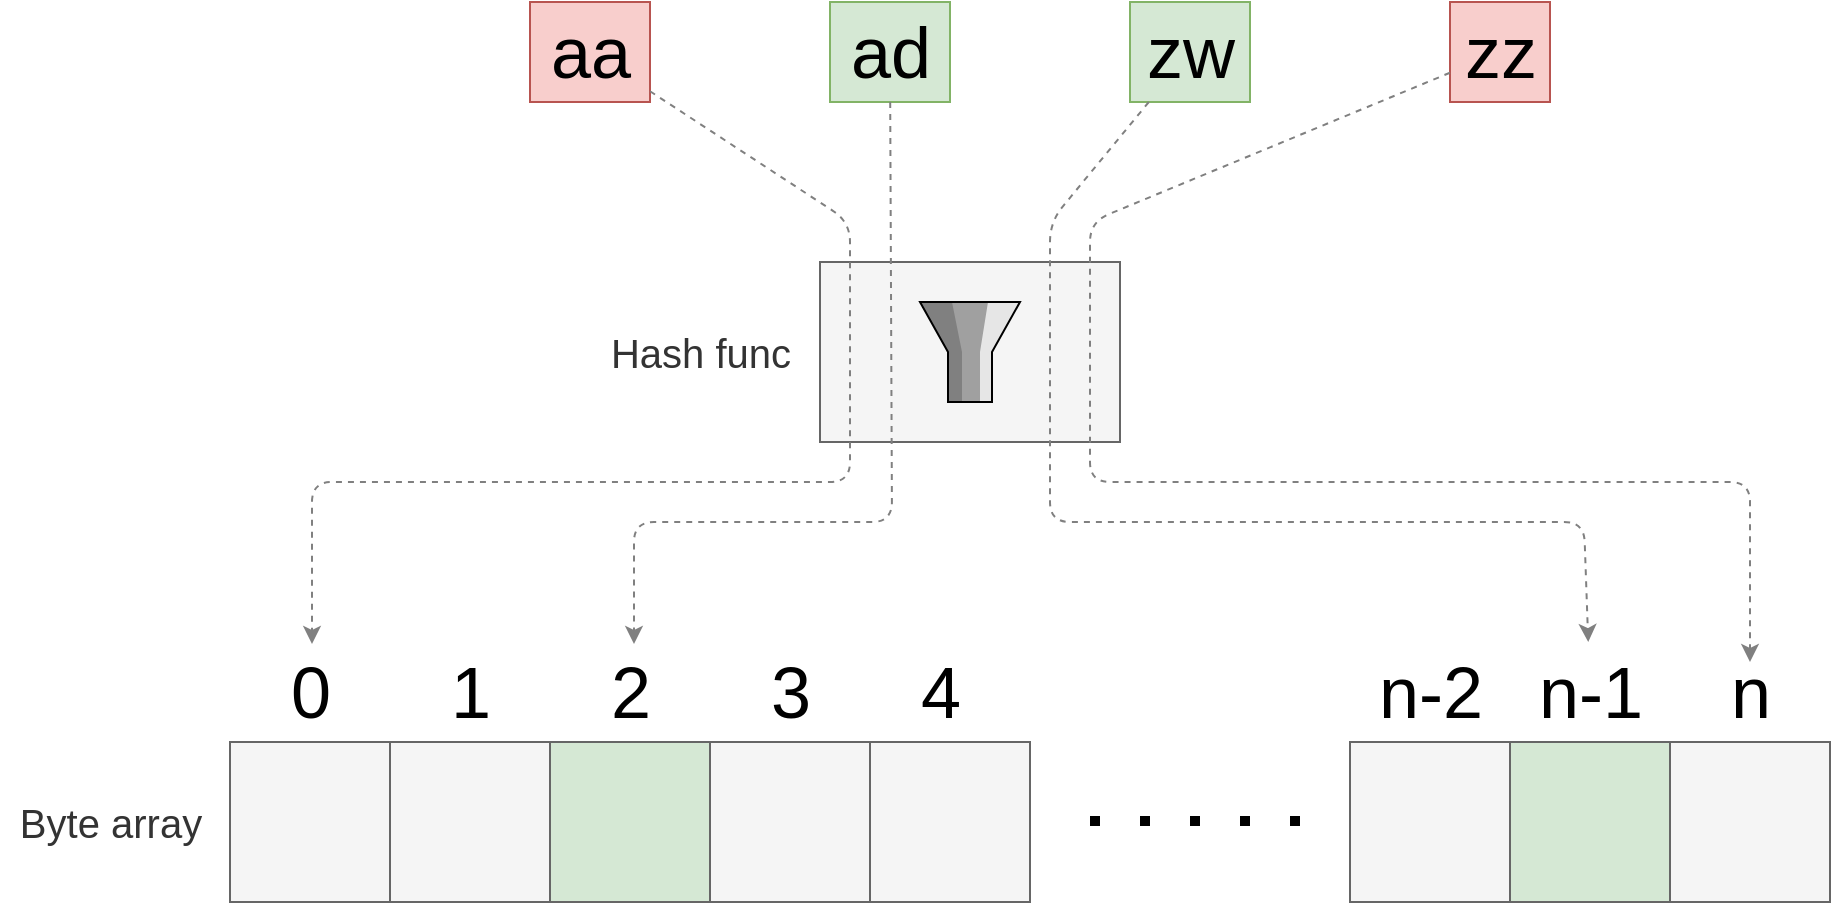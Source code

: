 <mxfile version="13.2.4" type="device" pages="2"><diagram id="_RszfDHIpvYpv4xtTWmd" name="Mapping"><mxGraphModel dx="1796" dy="1780" grid="1" gridSize="10" guides="1" tooltips="1" connect="1" arrows="1" fold="1" page="1" pageScale="1" pageWidth="850" pageHeight="1100" math="0" shadow="0"><root><mxCell id="0"/><mxCell id="1" parent="0"/><mxCell id="ihFKZvvaaXMwl6L5liKW-1" value="" style="whiteSpace=wrap;html=1;aspect=fixed;fillColor=#f5f5f5;strokeColor=#666666;fontColor=#333333;" vertex="1" parent="1"><mxGeometry x="70" y="330" width="80" height="80" as="geometry"/></mxCell><mxCell id="ihFKZvvaaXMwl6L5liKW-2" value="" style="whiteSpace=wrap;html=1;aspect=fixed;fillColor=#f5f5f5;strokeColor=#666666;fontColor=#333333;" vertex="1" parent="1"><mxGeometry x="150" y="330" width="80" height="80" as="geometry"/></mxCell><mxCell id="ihFKZvvaaXMwl6L5liKW-3" value="" style="whiteSpace=wrap;html=1;aspect=fixed;fillColor=#D5E8D4;strokeColor=#666666;fontColor=#333333;" vertex="1" parent="1"><mxGeometry x="230" y="330" width="80" height="80" as="geometry"/></mxCell><mxCell id="ihFKZvvaaXMwl6L5liKW-4" value="" style="whiteSpace=wrap;html=1;aspect=fixed;fillColor=#f5f5f5;strokeColor=#666666;fontColor=#333333;" vertex="1" parent="1"><mxGeometry x="310" y="330" width="80" height="80" as="geometry"/></mxCell><mxCell id="ihFKZvvaaXMwl6L5liKW-5" value="" style="whiteSpace=wrap;html=1;aspect=fixed;fillColor=#f5f5f5;strokeColor=#666666;fontColor=#333333;" vertex="1" parent="1"><mxGeometry x="390" y="330" width="80" height="80" as="geometry"/></mxCell><mxCell id="ihFKZvvaaXMwl6L5liKW-8" value="" style="whiteSpace=wrap;html=1;aspect=fixed;fillColor=#F5F5F5;strokeColor=#666666;fontColor=#333333;" vertex="1" parent="1"><mxGeometry x="630" y="330" width="80" height="80" as="geometry"/></mxCell><mxCell id="ihFKZvvaaXMwl6L5liKW-9" value="" style="whiteSpace=wrap;html=1;aspect=fixed;fillColor=#D5E8D4;strokeColor=#666666;fontColor=#333333;" vertex="1" parent="1"><mxGeometry x="710" y="330" width="80" height="80" as="geometry"/></mxCell><mxCell id="ihFKZvvaaXMwl6L5liKW-10" value="" style="whiteSpace=wrap;html=1;aspect=fixed;fillColor=#f5f5f5;strokeColor=#666666;fontColor=#333333;" vertex="1" parent="1"><mxGeometry x="790" y="330" width="80" height="80" as="geometry"/></mxCell><mxCell id="ihFKZvvaaXMwl6L5liKW-11" value="" style="endArrow=none;dashed=1;html=1;dashPattern=1 4;strokeWidth=5;" edge="1" parent="1"><mxGeometry width="50" height="50" relative="1" as="geometry"><mxPoint x="500" y="369.5" as="sourcePoint"/><mxPoint x="620" y="369.5" as="targetPoint"/></mxGeometry></mxCell><mxCell id="ihFKZvvaaXMwl6L5liKW-12" value="0" style="text;html=1;align=center;verticalAlign=middle;resizable=0;points=[];autosize=1;fontSize=36;" vertex="1" parent="1"><mxGeometry x="90" y="280" width="40" height="50" as="geometry"/></mxCell><mxCell id="ihFKZvvaaXMwl6L5liKW-13" value="1" style="text;html=1;align=center;verticalAlign=middle;resizable=0;points=[];autosize=1;fontSize=36;" vertex="1" parent="1"><mxGeometry x="170" y="280" width="40" height="50" as="geometry"/></mxCell><mxCell id="ihFKZvvaaXMwl6L5liKW-14" value="2" style="text;html=1;align=center;verticalAlign=middle;resizable=0;points=[];autosize=1;fontSize=36;" vertex="1" parent="1"><mxGeometry x="250" y="280" width="40" height="50" as="geometry"/></mxCell><mxCell id="ihFKZvvaaXMwl6L5liKW-15" value="3" style="text;html=1;align=center;verticalAlign=middle;resizable=0;points=[];autosize=1;fontSize=36;" vertex="1" parent="1"><mxGeometry x="330" y="280" width="40" height="50" as="geometry"/></mxCell><mxCell id="ihFKZvvaaXMwl6L5liKW-16" value="4" style="text;html=1;align=center;verticalAlign=middle;resizable=0;points=[];autosize=1;fontSize=36;" vertex="1" parent="1"><mxGeometry x="405" y="280" width="40" height="50" as="geometry"/></mxCell><mxCell id="ihFKZvvaaXMwl6L5liKW-17" value="n" style="text;html=1;align=center;verticalAlign=middle;resizable=0;points=[];autosize=1;fontSize=36;" vertex="1" parent="1"><mxGeometry x="810" y="280" width="40" height="50" as="geometry"/></mxCell><mxCell id="ihFKZvvaaXMwl6L5liKW-18" value="n-1" style="text;html=1;align=center;verticalAlign=middle;resizable=0;points=[];autosize=1;fontSize=36;" vertex="1" parent="1"><mxGeometry x="715" y="280" width="70" height="50" as="geometry"/></mxCell><mxCell id="ihFKZvvaaXMwl6L5liKW-19" value="n-2" style="text;html=1;align=center;verticalAlign=middle;resizable=0;points=[];autosize=1;fontSize=36;" vertex="1" parent="1"><mxGeometry x="635" y="280" width="70" height="50" as="geometry"/></mxCell><mxCell id="ihFKZvvaaXMwl6L5liKW-20" value="" style="strokeWidth=1;outlineConnect=0;dashed=0;align=center;fontSize=8;fillColor=#f5f5f5;verticalLabelPosition=bottom;verticalAlign=top;shape=mxgraph.eip.message_filter;strokeColor=#666666;fontColor=#333333;" vertex="1" parent="1"><mxGeometry x="365" y="90" width="150" height="90" as="geometry"/></mxCell><mxCell id="ihFKZvvaaXMwl6L5liKW-21" value="aa" style="text;html=1;align=center;verticalAlign=middle;resizable=0;points=[];autosize=1;fontSize=36;fillColor=#f8cecc;strokeColor=#b85450;" vertex="1" parent="1"><mxGeometry x="220" y="-40" width="60" height="50" as="geometry"/></mxCell><mxCell id="ihFKZvvaaXMwl6L5liKW-22" value="zz" style="text;html=1;align=center;verticalAlign=middle;resizable=0;points=[];autosize=1;fontSize=36;fillColor=#f8cecc;strokeColor=#b85450;" vertex="1" parent="1"><mxGeometry x="680" y="-40" width="50" height="50" as="geometry"/></mxCell><mxCell id="ihFKZvvaaXMwl6L5liKW-23" value="" style="endArrow=classic;html=1;dashed=1;strokeWidth=1;fontSize=36;entryX=0.525;entryY=0.02;entryDx=0;entryDy=0;entryPerimeter=0;strokeColor=#808080;" edge="1" parent="1" source="ihFKZvvaaXMwl6L5liKW-21" target="ihFKZvvaaXMwl6L5liKW-12"><mxGeometry width="50" height="50" relative="1" as="geometry"><mxPoint x="470" y="260" as="sourcePoint"/><mxPoint x="520" y="210" as="targetPoint"/><Array as="points"><mxPoint x="380" y="70"/><mxPoint x="380" y="200"/><mxPoint x="111" y="200"/></Array></mxGeometry></mxCell><mxCell id="ihFKZvvaaXMwl6L5liKW-24" value="" style="endArrow=classic;html=1;dashed=1;strokeWidth=1;fontSize=36;entryX=0.5;entryY=0.2;entryDx=0;entryDy=0;entryPerimeter=0;strokeColor=#808080;" edge="1" parent="1" source="ihFKZvvaaXMwl6L5liKW-22" target="ihFKZvvaaXMwl6L5liKW-17"><mxGeometry width="50" height="50" relative="1" as="geometry"><mxPoint x="404.118" y="20" as="sourcePoint"/><mxPoint x="121" y="291" as="targetPoint"/><Array as="points"><mxPoint x="500" y="70"/><mxPoint x="500" y="200"/><mxPoint x="830" y="200"/></Array></mxGeometry></mxCell><mxCell id="ihFKZvvaaXMwl6L5liKW-25" value="zw" style="text;html=1;align=center;verticalAlign=middle;resizable=0;points=[];autosize=1;fontSize=36;fillColor=#d5e8d4;strokeColor=#82b366;" vertex="1" parent="1"><mxGeometry x="520" y="-40" width="60" height="50" as="geometry"/></mxCell><mxCell id="ihFKZvvaaXMwl6L5liKW-26" value="ad" style="text;html=1;align=center;verticalAlign=middle;resizable=0;points=[];autosize=1;fontSize=36;fillColor=#d5e8d4;strokeColor=#82b366;" vertex="1" parent="1"><mxGeometry x="370" y="-40" width="60" height="50" as="geometry"/></mxCell><mxCell id="ihFKZvvaaXMwl6L5liKW-27" value="" style="endArrow=classic;html=1;dashed=1;strokeWidth=1;fontSize=36;entryX=0.55;entryY=0.02;entryDx=0;entryDy=0;entryPerimeter=0;strokeColor=#808080;" edge="1" parent="1" source="ihFKZvvaaXMwl6L5liKW-26" target="ihFKZvvaaXMwl6L5liKW-14"><mxGeometry width="50" height="50" relative="1" as="geometry"><mxPoint x="350" y="14.615" as="sourcePoint"/><mxPoint x="121" y="291" as="targetPoint"/><Array as="points"><mxPoint x="401" y="220"/><mxPoint x="272" y="220"/></Array></mxGeometry></mxCell><mxCell id="ihFKZvvaaXMwl6L5liKW-29" value="" style="endArrow=classic;html=1;dashed=1;strokeWidth=1;fontSize=36;strokeColor=#808080;" edge="1" parent="1" source="ihFKZvvaaXMwl6L5liKW-25" target="ihFKZvvaaXMwl6L5liKW-18"><mxGeometry width="50" height="50" relative="1" as="geometry"><mxPoint x="750" y="5.366" as="sourcePoint"/><mxPoint x="840" y="300" as="targetPoint"/><Array as="points"><mxPoint x="480" y="70"/><mxPoint x="480" y="220"/><mxPoint x="747" y="220"/></Array></mxGeometry></mxCell><mxCell id="ihFKZvvaaXMwl6L5liKW-30" value="Byte array" style="text;html=1;align=center;verticalAlign=middle;resizable=0;points=[];autosize=1;fontSize=20;fillColor=none;strokeColor=none;fontColor=#333333;" vertex="1" parent="1"><mxGeometry x="-45" y="355" width="110" height="30" as="geometry"/></mxCell><mxCell id="ihFKZvvaaXMwl6L5liKW-31" value="Hash func" style="text;html=1;align=center;verticalAlign=middle;resizable=0;points=[];autosize=1;fontSize=20;fillColor=none;strokeColor=none;fontColor=#333333;" vertex="1" parent="1"><mxGeometry x="250" y="120" width="110" height="30" as="geometry"/></mxCell></root></mxGraphModel></diagram><diagram name="CantorBitmap" id="Cjq8g9d1r8_xzvqPWD-P"><mxGraphModel dx="2111" dy="2007" grid="1" gridSize="10" guides="1" tooltips="1" connect="1" arrows="1" fold="1" page="1" pageScale="1" pageWidth="850" pageHeight="1100" math="0" shadow="0"><root><mxCell id="M5_kCVAhkV6aoLqixTUL-0"/><mxCell id="M5_kCVAhkV6aoLqixTUL-1" parent="M5_kCVAhkV6aoLqixTUL-0"/><mxCell id="M5_kCVAhkV6aoLqixTUL-2" value="" style="whiteSpace=wrap;html=1;aspect=fixed;fillColor=#f5f5f5;strokeColor=#666666;fontColor=#333333;" vertex="1" parent="M5_kCVAhkV6aoLqixTUL-1"><mxGeometry x="70" y="330" width="80" height="80" as="geometry"/></mxCell><mxCell id="M5_kCVAhkV6aoLqixTUL-3" value="" style="whiteSpace=wrap;html=1;aspect=fixed;fillColor=#f5f5f5;strokeColor=#666666;fontColor=#333333;" vertex="1" parent="M5_kCVAhkV6aoLqixTUL-1"><mxGeometry x="150" y="330" width="80" height="80" as="geometry"/></mxCell><mxCell id="M5_kCVAhkV6aoLqixTUL-4" value="" style="whiteSpace=wrap;html=1;aspect=fixed;fillColor=#f5f5f5;strokeColor=#666666;fontColor=#333333;" vertex="1" parent="M5_kCVAhkV6aoLqixTUL-1"><mxGeometry x="230" y="330" width="80" height="80" as="geometry"/></mxCell><mxCell id="M5_kCVAhkV6aoLqixTUL-5" value="" style="whiteSpace=wrap;html=1;aspect=fixed;fillColor=#f5f5f5;strokeColor=#666666;fontColor=#333333;" vertex="1" parent="M5_kCVAhkV6aoLqixTUL-1"><mxGeometry x="310" y="330" width="80" height="80" as="geometry"/></mxCell><mxCell id="M5_kCVAhkV6aoLqixTUL-6" value="" style="whiteSpace=wrap;html=1;aspect=fixed;fillColor=#f5f5f5;strokeColor=#666666;fontColor=#333333;" vertex="1" parent="M5_kCVAhkV6aoLqixTUL-1"><mxGeometry x="390" y="330" width="80" height="80" as="geometry"/></mxCell><mxCell id="M5_kCVAhkV6aoLqixTUL-7" value="" style="whiteSpace=wrap;html=1;aspect=fixed;fillColor=#F5F5F5;strokeColor=#666666;fontColor=#333333;" vertex="1" parent="M5_kCVAhkV6aoLqixTUL-1"><mxGeometry x="1240" y="330" width="80" height="80" as="geometry"/></mxCell><mxCell id="M5_kCVAhkV6aoLqixTUL-8" value="" style="whiteSpace=wrap;html=1;aspect=fixed;fillColor=#f5f5f5;strokeColor=#666666;fontColor=#333333;" vertex="1" parent="M5_kCVAhkV6aoLqixTUL-1"><mxGeometry x="1320" y="330" width="80" height="80" as="geometry"/></mxCell><mxCell id="M5_kCVAhkV6aoLqixTUL-9" value="" style="whiteSpace=wrap;html=1;aspect=fixed;fillColor=#f5f5f5;strokeColor=#666666;fontColor=#333333;" vertex="1" parent="M5_kCVAhkV6aoLqixTUL-1"><mxGeometry x="1400" y="330" width="80" height="80" as="geometry"/></mxCell><mxCell id="M5_kCVAhkV6aoLqixTUL-10" value="" style="endArrow=none;dashed=1;html=1;dashPattern=1 4;strokeWidth=5;" edge="1" parent="M5_kCVAhkV6aoLqixTUL-1"><mxGeometry width="50" height="50" relative="1" as="geometry"><mxPoint x="890" y="369.33" as="sourcePoint"/><mxPoint x="1010" y="369.33" as="targetPoint"/></mxGeometry></mxCell><mxCell id="M5_kCVAhkV6aoLqixTUL-11" value="0" style="text;html=1;align=center;verticalAlign=middle;resizable=0;points=[];autosize=1;fontSize=24;" vertex="1" parent="M5_kCVAhkV6aoLqixTUL-1"><mxGeometry x="95" y="290" width="30" height="30" as="geometry"/></mxCell><mxCell id="M5_kCVAhkV6aoLqixTUL-12" value="1" style="text;html=1;align=center;verticalAlign=middle;resizable=0;points=[];autosize=1;fontSize=24;" vertex="1" parent="M5_kCVAhkV6aoLqixTUL-1"><mxGeometry x="175" y="290" width="30" height="30" as="geometry"/></mxCell><mxCell id="M5_kCVAhkV6aoLqixTUL-13" value="2" style="text;html=1;align=center;verticalAlign=middle;resizable=0;points=[];autosize=1;fontSize=24;" vertex="1" parent="M5_kCVAhkV6aoLqixTUL-1"><mxGeometry x="255" y="290" width="30" height="30" as="geometry"/></mxCell><mxCell id="M5_kCVAhkV6aoLqixTUL-14" value="3" style="text;html=1;align=center;verticalAlign=middle;resizable=0;points=[];autosize=1;fontSize=24;" vertex="1" parent="M5_kCVAhkV6aoLqixTUL-1"><mxGeometry x="335" y="290" width="30" height="30" as="geometry"/></mxCell><mxCell id="M5_kCVAhkV6aoLqixTUL-15" value="4" style="text;html=1;align=center;verticalAlign=middle;resizable=0;points=[];autosize=1;fontSize=24;" vertex="1" parent="M5_kCVAhkV6aoLqixTUL-1"><mxGeometry x="410" y="290" width="30" height="30" as="geometry"/></mxCell><mxCell id="M5_kCVAhkV6aoLqixTUL-16" value="1303" style="text;html=1;align=center;verticalAlign=middle;resizable=0;points=[];autosize=1;fontSize=24;" vertex="1" parent="M5_kCVAhkV6aoLqixTUL-1"><mxGeometry x="1405" y="290" width="70" height="30" as="geometry"/></mxCell><mxCell id="M5_kCVAhkV6aoLqixTUL-17" value="1302" style="text;html=1;align=center;verticalAlign=middle;resizable=0;points=[];autosize=1;fontSize=24;" vertex="1" parent="M5_kCVAhkV6aoLqixTUL-1"><mxGeometry x="1325" y="290" width="70" height="30" as="geometry"/></mxCell><mxCell id="M5_kCVAhkV6aoLqixTUL-18" value="1301" style="text;html=1;align=center;verticalAlign=middle;resizable=0;points=[];autosize=1;fontSize=24;" vertex="1" parent="M5_kCVAhkV6aoLqixTUL-1"><mxGeometry x="1245" y="290" width="70" height="30" as="geometry"/></mxCell><mxCell id="M5_kCVAhkV6aoLqixTUL-19" value="" style="strokeWidth=1;outlineConnect=0;dashed=0;align=center;fontSize=8;fillColor=#f5f5f5;verticalLabelPosition=bottom;verticalAlign=top;shape=mxgraph.eip.message_filter;strokeColor=#666666;fontColor=#333333;" vertex="1" parent="M5_kCVAhkV6aoLqixTUL-1"><mxGeometry x="730" y="100" width="150" height="90" as="geometry"/></mxCell><mxCell id="M5_kCVAhkV6aoLqixTUL-20" value="aa" style="text;html=1;align=center;verticalAlign=middle;resizable=0;points=[];autosize=1;fontSize=36;fillColor=#f8cecc;strokeColor=#b85450;" vertex="1" parent="M5_kCVAhkV6aoLqixTUL-1"><mxGeometry x="585" y="-30" width="60" height="50" as="geometry"/></mxCell><mxCell id="M5_kCVAhkV6aoLqixTUL-21" value="zz" style="text;html=1;align=center;verticalAlign=middle;resizable=0;points=[];autosize=1;fontSize=36;fillColor=#f8cecc;strokeColor=#b85450;" vertex="1" parent="M5_kCVAhkV6aoLqixTUL-1"><mxGeometry x="990" y="-30" width="50" height="50" as="geometry"/></mxCell><mxCell id="M5_kCVAhkV6aoLqixTUL-22" value="" style="endArrow=classic;html=1;dashed=1;strokeWidth=1;fontSize=36;entryX=0.525;entryY=0.02;entryDx=0;entryDy=0;entryPerimeter=0;strokeColor=#808080;" edge="1" parent="M5_kCVAhkV6aoLqixTUL-1" source="M5_kCVAhkV6aoLqixTUL-20" target="M5_kCVAhkV6aoLqixTUL-11"><mxGeometry width="50" height="50" relative="1" as="geometry"><mxPoint x="470" y="260" as="sourcePoint"/><mxPoint x="520" y="210" as="targetPoint"/><Array as="points"><mxPoint x="740" y="80"/><mxPoint x="740" y="220"/><mxPoint x="111" y="220"/></Array></mxGeometry></mxCell><mxCell id="M5_kCVAhkV6aoLqixTUL-23" value="" style="endArrow=classic;html=1;dashed=1;strokeWidth=1;fontSize=36;strokeColor=#808080;" edge="1" parent="M5_kCVAhkV6aoLqixTUL-1" source="M5_kCVAhkV6aoLqixTUL-21" target="M5_kCVAhkV6aoLqixTUL-48"><mxGeometry width="50" height="50" relative="1" as="geometry"><mxPoint x="404.118" y="20" as="sourcePoint"/><mxPoint x="121" y="291" as="targetPoint"/><Array as="points"><mxPoint x="870" y="70"/><mxPoint x="870" y="210"/></Array></mxGeometry></mxCell><mxCell id="M5_kCVAhkV6aoLqixTUL-24" value="zw" style="text;html=1;align=center;verticalAlign=middle;resizable=0;points=[];autosize=1;fontSize=36;fillColor=#d5e8d4;strokeColor=#82b366;" vertex="1" parent="M5_kCVAhkV6aoLqixTUL-1"><mxGeometry x="850" y="-30" width="60" height="50" as="geometry"/></mxCell><mxCell id="M5_kCVAhkV6aoLqixTUL-25" value="ad" style="text;html=1;align=center;verticalAlign=middle;resizable=0;points=[];autosize=1;fontSize=36;fillColor=#d5e8d4;strokeColor=#82b366;" vertex="1" parent="M5_kCVAhkV6aoLqixTUL-1"><mxGeometry x="735" y="-30" width="60" height="50" as="geometry"/></mxCell><mxCell id="M5_kCVAhkV6aoLqixTUL-26" value="" style="endArrow=classic;html=1;dashed=1;strokeWidth=1;fontSize=36;entryX=0.411;entryY=-0.078;entryDx=0;entryDy=0;entryPerimeter=0;strokeColor=#808080;" edge="1" parent="M5_kCVAhkV6aoLqixTUL-1" source="M5_kCVAhkV6aoLqixTUL-25" target="M5_kCVAhkV6aoLqixTUL-39"><mxGeometry width="50" height="50" relative="1" as="geometry"><mxPoint x="350" y="14.615" as="sourcePoint"/><mxPoint x="121" y="291" as="targetPoint"/><Array as="points"><mxPoint x="765" y="240"/></Array></mxGeometry></mxCell><mxCell id="M5_kCVAhkV6aoLqixTUL-27" value="" style="endArrow=classic;html=1;dashed=1;strokeWidth=1;fontSize=36;strokeColor=#808080;" edge="1" parent="M5_kCVAhkV6aoLqixTUL-1" source="M5_kCVAhkV6aoLqixTUL-24" target="M5_kCVAhkV6aoLqixTUL-45"><mxGeometry width="50" height="50" relative="1" as="geometry"><mxPoint x="750" y="5.366" as="sourcePoint"/><mxPoint x="840" y="300" as="targetPoint"/><Array as="points"><mxPoint x="840" y="80"/><mxPoint x="840" y="230"/></Array></mxGeometry></mxCell><mxCell id="M5_kCVAhkV6aoLqixTUL-28" value="Bitmap" style="text;html=1;align=center;verticalAlign=middle;resizable=0;points=[];autosize=1;fontSize=20;fillColor=none;strokeColor=none;fontColor=#333333;" vertex="1" parent="M5_kCVAhkV6aoLqixTUL-1"><mxGeometry x="-30" y="355" width="80" height="30" as="geometry"/></mxCell><mxCell id="M5_kCVAhkV6aoLqixTUL-29" value="Cantor Pairing&lt;br&gt;PHF" style="text;html=1;align=right;verticalAlign=middle;resizable=0;points=[];autosize=1;fontSize=20;fillColor=none;strokeColor=none;fontColor=#333333;" vertex="1" parent="M5_kCVAhkV6aoLqixTUL-1"><mxGeometry x="575" y="120" width="140" height="50" as="geometry"/></mxCell><mxCell id="M5_kCVAhkV6aoLqixTUL-30" value="" style="whiteSpace=wrap;html=1;aspect=fixed;fillColor=#f5f5f5;strokeColor=#666666;fontColor=#333333;" vertex="1" parent="M5_kCVAhkV6aoLqixTUL-1"><mxGeometry x="470" y="330" width="80" height="80" as="geometry"/></mxCell><mxCell id="M5_kCVAhkV6aoLqixTUL-31" value="" style="whiteSpace=wrap;html=1;aspect=fixed;fillColor=#f5f5f5;strokeColor=#666666;fontColor=#333333;" vertex="1" parent="M5_kCVAhkV6aoLqixTUL-1"><mxGeometry x="550" y="330" width="80" height="80" as="geometry"/></mxCell><mxCell id="M5_kCVAhkV6aoLqixTUL-32" value="" style="whiteSpace=wrap;html=1;aspect=fixed;fillColor=#f5f5f5;strokeColor=#666666;fontColor=#333333;" vertex="1" parent="M5_kCVAhkV6aoLqixTUL-1"><mxGeometry x="630" y="330" width="80" height="80" as="geometry"/></mxCell><mxCell id="M5_kCVAhkV6aoLqixTUL-33" value="" style="whiteSpace=wrap;html=1;aspect=fixed;fillColor=#f5f5f5;strokeColor=#666666;fontColor=#333333;" vertex="1" parent="M5_kCVAhkV6aoLqixTUL-1"><mxGeometry x="710" y="330" width="80" height="80" as="geometry"/></mxCell><mxCell id="M5_kCVAhkV6aoLqixTUL-34" value="" style="whiteSpace=wrap;html=1;aspect=fixed;fillColor=#D5E8D4;strokeColor=#666666;fontColor=#333333;" vertex="1" parent="M5_kCVAhkV6aoLqixTUL-1"><mxGeometry x="790" y="330" width="80" height="80" as="geometry"/></mxCell><mxCell id="M5_kCVAhkV6aoLqixTUL-35" value="5" style="text;html=1;align=center;verticalAlign=middle;resizable=0;points=[];autosize=1;fontSize=24;" vertex="1" parent="M5_kCVAhkV6aoLqixTUL-1"><mxGeometry x="495" y="290" width="30" height="30" as="geometry"/></mxCell><mxCell id="M5_kCVAhkV6aoLqixTUL-36" value="6" style="text;html=1;align=center;verticalAlign=middle;resizable=0;points=[];autosize=1;fontSize=24;" vertex="1" parent="M5_kCVAhkV6aoLqixTUL-1"><mxGeometry x="575" y="290" width="30" height="30" as="geometry"/></mxCell><mxCell id="M5_kCVAhkV6aoLqixTUL-37" value="7" style="text;html=1;align=center;verticalAlign=middle;resizable=0;points=[];autosize=1;fontSize=24;" vertex="1" parent="M5_kCVAhkV6aoLqixTUL-1"><mxGeometry x="655" y="290" width="30" height="30" as="geometry"/></mxCell><mxCell id="M5_kCVAhkV6aoLqixTUL-38" value="8" style="text;html=1;align=center;verticalAlign=middle;resizable=0;points=[];autosize=1;fontSize=24;" vertex="1" parent="M5_kCVAhkV6aoLqixTUL-1"><mxGeometry x="735" y="290" width="30" height="30" as="geometry"/></mxCell><mxCell id="M5_kCVAhkV6aoLqixTUL-39" value="9" style="text;html=1;align=center;verticalAlign=middle;resizable=0;points=[];autosize=1;fontSize=24;" vertex="1" parent="M5_kCVAhkV6aoLqixTUL-1"><mxGeometry x="810" y="290" width="30" height="30" as="geometry"/></mxCell><mxCell id="M5_kCVAhkV6aoLqixTUL-40" value="" style="endArrow=none;html=1;strokeColor=#808080;strokeWidth=2;fontSize=24;fontColor=#333333;" edge="1" parent="M5_kCVAhkV6aoLqixTUL-1"><mxGeometry width="50" height="50" relative="1" as="geometry"><mxPoint x="70" y="440" as="sourcePoint"/><mxPoint x="70" y="420" as="targetPoint"/></mxGeometry></mxCell><mxCell id="M5_kCVAhkV6aoLqixTUL-41" value="" style="endArrow=none;html=1;strokeColor=#808080;strokeWidth=2;fontSize=24;fontColor=#333333;" edge="1" parent="M5_kCVAhkV6aoLqixTUL-1"><mxGeometry width="50" height="50" relative="1" as="geometry"><mxPoint x="709" y="440" as="sourcePoint"/><mxPoint x="709" y="420" as="targetPoint"/></mxGeometry></mxCell><mxCell id="M5_kCVAhkV6aoLqixTUL-42" value="" style="endArrow=none;html=1;strokeColor=#808080;strokeWidth=2;fontSize=24;fontColor=#333333;" edge="1" parent="M5_kCVAhkV6aoLqixTUL-1"><mxGeometry width="50" height="50" relative="1" as="geometry"><mxPoint x="70" y="430" as="sourcePoint"/><mxPoint x="710" y="430" as="targetPoint"/></mxGeometry></mxCell><mxCell id="M5_kCVAhkV6aoLqixTUL-43" value="1 byte" style="text;html=1;align=center;verticalAlign=middle;resizable=0;points=[];autosize=1;fontSize=18;fontColor=#333333;" vertex="1" parent="M5_kCVAhkV6aoLqixTUL-1"><mxGeometry x="350" y="430" width="60" height="30" as="geometry"/></mxCell><mxCell id="M5_kCVAhkV6aoLqixTUL-44" value="" style="whiteSpace=wrap;html=1;aspect=fixed;fillColor=#D5E8D4;strokeColor=#666666;fontColor=#333333;" vertex="1" parent="M5_kCVAhkV6aoLqixTUL-1"><mxGeometry x="1010" y="330" width="80" height="80" as="geometry"/></mxCell><mxCell id="M5_kCVAhkV6aoLqixTUL-45" value="1150" style="text;html=1;align=center;verticalAlign=middle;resizable=0;points=[];autosize=1;fontSize=24;" vertex="1" parent="M5_kCVAhkV6aoLqixTUL-1"><mxGeometry x="1015" y="290" width="70" height="30" as="geometry"/></mxCell><mxCell id="M5_kCVAhkV6aoLqixTUL-46" value="" style="endArrow=none;dashed=1;html=1;dashPattern=1 4;strokeWidth=5;" edge="1" parent="M5_kCVAhkV6aoLqixTUL-1"><mxGeometry width="50" height="50" relative="1" as="geometry"><mxPoint x="1110" y="369.75" as="sourcePoint"/><mxPoint x="1150" y="370.08" as="targetPoint"/><Array as="points"><mxPoint x="1130" y="370"/><mxPoint x="1150" y="369.75"/></Array></mxGeometry></mxCell><mxCell id="M5_kCVAhkV6aoLqixTUL-47" value="" style="whiteSpace=wrap;html=1;aspect=fixed;fillColor=#F5F5F5;strokeColor=#666666;fontColor=#333333;" vertex="1" parent="M5_kCVAhkV6aoLqixTUL-1"><mxGeometry x="1160" y="330" width="80" height="80" as="geometry"/></mxCell><mxCell id="M5_kCVAhkV6aoLqixTUL-48" value="1300" style="text;html=1;align=center;verticalAlign=middle;resizable=0;points=[];autosize=1;fontSize=24;" vertex="1" parent="M5_kCVAhkV6aoLqixTUL-1"><mxGeometry x="1165" y="290" width="70" height="30" as="geometry"/></mxCell><mxCell id="M5_kCVAhkV6aoLqixTUL-49" value="" style="endArrow=none;html=1;strokeColor=#808080;strokeWidth=2;fontSize=24;fontColor=#333333;" edge="1" parent="M5_kCVAhkV6aoLqixTUL-1"><mxGeometry width="50" height="50" relative="1" as="geometry"><mxPoint x="70" y="480" as="sourcePoint"/><mxPoint x="70" y="460" as="targetPoint"/></mxGeometry></mxCell><mxCell id="M5_kCVAhkV6aoLqixTUL-50" value="" style="endArrow=none;html=1;strokeColor=#808080;strokeWidth=2;fontSize=24;fontColor=#333333;" edge="1" parent="M5_kCVAhkV6aoLqixTUL-1"><mxGeometry width="50" height="50" relative="1" as="geometry"><mxPoint x="1480" y="480" as="sourcePoint"/><mxPoint x="1480" y="460" as="targetPoint"/><Array as="points"><mxPoint x="1480" y="480"/></Array></mxGeometry></mxCell><mxCell id="M5_kCVAhkV6aoLqixTUL-51" value="" style="endArrow=none;html=1;strokeColor=#808080;strokeWidth=2;fontSize=24;fontColor=#333333;" edge="1" parent="M5_kCVAhkV6aoLqixTUL-1"><mxGeometry width="50" height="50" relative="1" as="geometry"><mxPoint x="70" y="470" as="sourcePoint"/><mxPoint x="1481" y="470" as="targetPoint"/></mxGeometry></mxCell><mxCell id="M5_kCVAhkV6aoLqixTUL-52" value="163 bytes" style="text;html=1;align=center;verticalAlign=middle;resizable=0;points=[];autosize=1;fontSize=18;fontColor=#333333;" vertex="1" parent="M5_kCVAhkV6aoLqixTUL-1"><mxGeometry x="805" y="480" width="90" height="30" as="geometry"/></mxCell></root></mxGraphModel></diagram></mxfile>